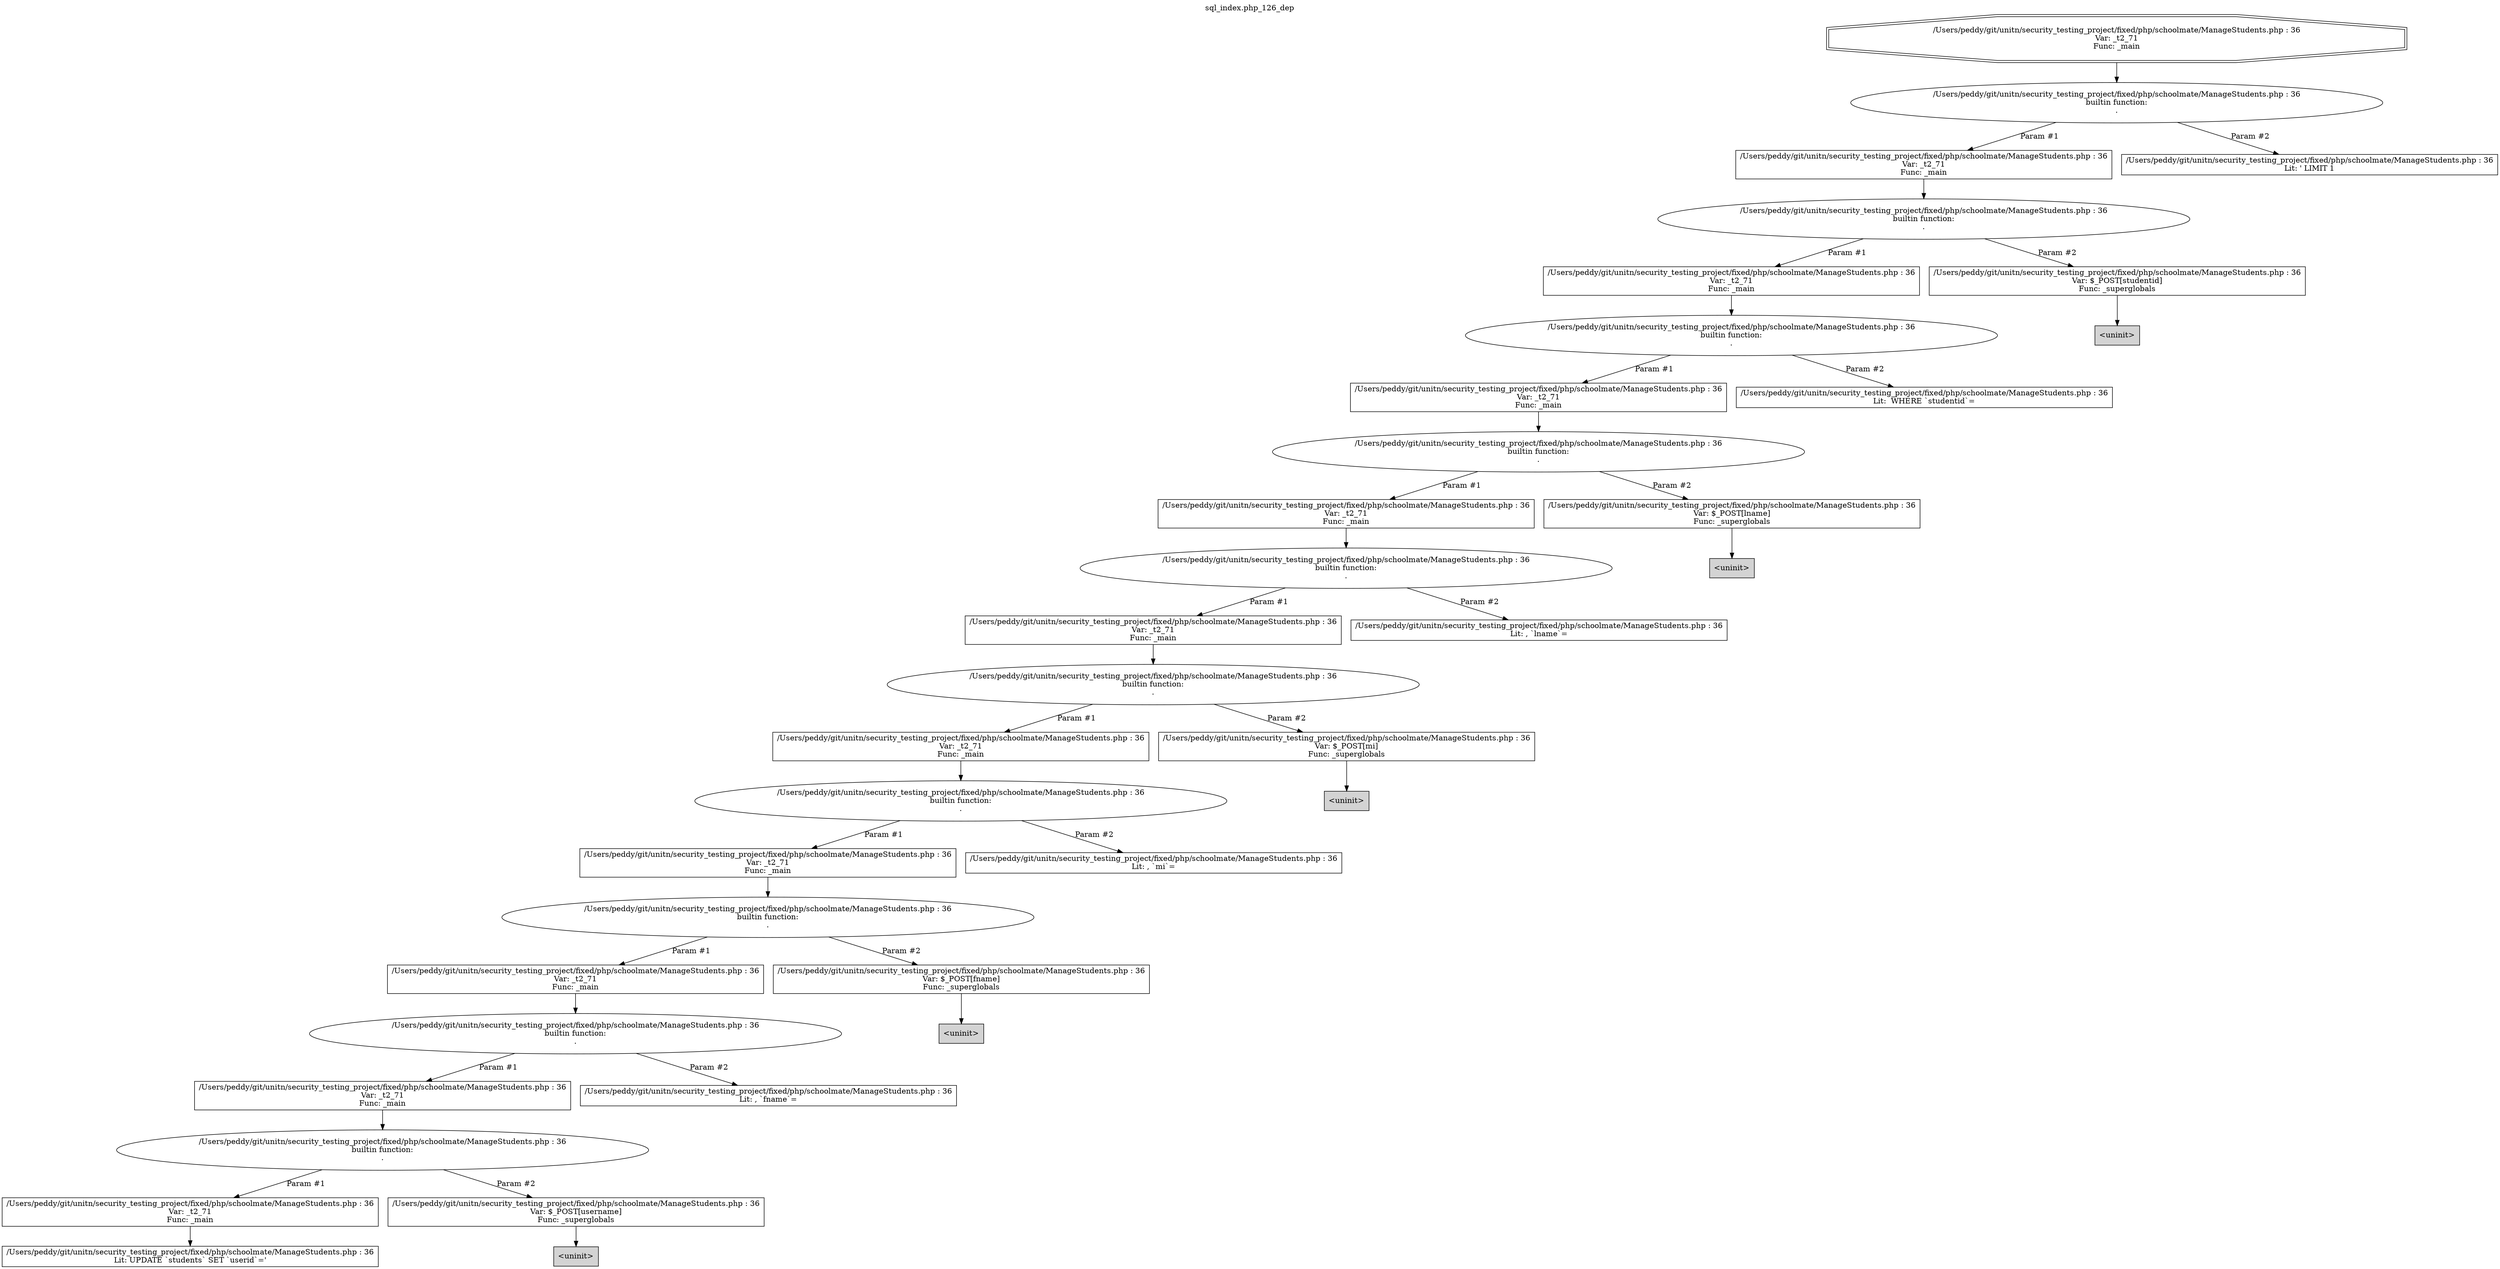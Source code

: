 digraph cfg {
  label="sql_index.php_126_dep";
  labelloc=t;
  n1 [shape=doubleoctagon, label="/Users/peddy/git/unitn/security_testing_project/fixed/php/schoolmate/ManageStudents.php : 36\nVar: _t2_71\nFunc: _main\n"];
  n2 [shape=ellipse, label="/Users/peddy/git/unitn/security_testing_project/fixed/php/schoolmate/ManageStudents.php : 36\nbuiltin function:\n.\n"];
  n3 [shape=box, label="/Users/peddy/git/unitn/security_testing_project/fixed/php/schoolmate/ManageStudents.php : 36\nVar: _t2_71\nFunc: _main\n"];
  n4 [shape=ellipse, label="/Users/peddy/git/unitn/security_testing_project/fixed/php/schoolmate/ManageStudents.php : 36\nbuiltin function:\n.\n"];
  n5 [shape=box, label="/Users/peddy/git/unitn/security_testing_project/fixed/php/schoolmate/ManageStudents.php : 36\nVar: _t2_71\nFunc: _main\n"];
  n6 [shape=ellipse, label="/Users/peddy/git/unitn/security_testing_project/fixed/php/schoolmate/ManageStudents.php : 36\nbuiltin function:\n.\n"];
  n7 [shape=box, label="/Users/peddy/git/unitn/security_testing_project/fixed/php/schoolmate/ManageStudents.php : 36\nVar: _t2_71\nFunc: _main\n"];
  n8 [shape=ellipse, label="/Users/peddy/git/unitn/security_testing_project/fixed/php/schoolmate/ManageStudents.php : 36\nbuiltin function:\n.\n"];
  n9 [shape=box, label="/Users/peddy/git/unitn/security_testing_project/fixed/php/schoolmate/ManageStudents.php : 36\nVar: _t2_71\nFunc: _main\n"];
  n10 [shape=ellipse, label="/Users/peddy/git/unitn/security_testing_project/fixed/php/schoolmate/ManageStudents.php : 36\nbuiltin function:\n.\n"];
  n11 [shape=box, label="/Users/peddy/git/unitn/security_testing_project/fixed/php/schoolmate/ManageStudents.php : 36\nVar: _t2_71\nFunc: _main\n"];
  n12 [shape=ellipse, label="/Users/peddy/git/unitn/security_testing_project/fixed/php/schoolmate/ManageStudents.php : 36\nbuiltin function:\n.\n"];
  n13 [shape=box, label="/Users/peddy/git/unitn/security_testing_project/fixed/php/schoolmate/ManageStudents.php : 36\nVar: _t2_71\nFunc: _main\n"];
  n14 [shape=ellipse, label="/Users/peddy/git/unitn/security_testing_project/fixed/php/schoolmate/ManageStudents.php : 36\nbuiltin function:\n.\n"];
  n15 [shape=box, label="/Users/peddy/git/unitn/security_testing_project/fixed/php/schoolmate/ManageStudents.php : 36\nVar: _t2_71\nFunc: _main\n"];
  n16 [shape=ellipse, label="/Users/peddy/git/unitn/security_testing_project/fixed/php/schoolmate/ManageStudents.php : 36\nbuiltin function:\n.\n"];
  n17 [shape=box, label="/Users/peddy/git/unitn/security_testing_project/fixed/php/schoolmate/ManageStudents.php : 36\nVar: _t2_71\nFunc: _main\n"];
  n18 [shape=ellipse, label="/Users/peddy/git/unitn/security_testing_project/fixed/php/schoolmate/ManageStudents.php : 36\nbuiltin function:\n.\n"];
  n19 [shape=box, label="/Users/peddy/git/unitn/security_testing_project/fixed/php/schoolmate/ManageStudents.php : 36\nVar: _t2_71\nFunc: _main\n"];
  n20 [shape=ellipse, label="/Users/peddy/git/unitn/security_testing_project/fixed/php/schoolmate/ManageStudents.php : 36\nbuiltin function:\n.\n"];
  n21 [shape=box, label="/Users/peddy/git/unitn/security_testing_project/fixed/php/schoolmate/ManageStudents.php : 36\nVar: _t2_71\nFunc: _main\n"];
  n22 [shape=box, label="/Users/peddy/git/unitn/security_testing_project/fixed/php/schoolmate/ManageStudents.php : 36\nLit: UPDATE `students` SET `userid`='\n"];
  n23 [shape=box, label="/Users/peddy/git/unitn/security_testing_project/fixed/php/schoolmate/ManageStudents.php : 36\nVar: $_POST[username]\nFunc: _superglobals\n"];
  n24 [shape=box, label="<uninit>",style=filled];
  n25 [shape=box, label="/Users/peddy/git/unitn/security_testing_project/fixed/php/schoolmate/ManageStudents.php : 36\nLit: , `fname`=\n"];
  n26 [shape=box, label="/Users/peddy/git/unitn/security_testing_project/fixed/php/schoolmate/ManageStudents.php : 36\nVar: $_POST[fname]\nFunc: _superglobals\n"];
  n27 [shape=box, label="<uninit>",style=filled];
  n28 [shape=box, label="/Users/peddy/git/unitn/security_testing_project/fixed/php/schoolmate/ManageStudents.php : 36\nLit: , `mi`=\n"];
  n29 [shape=box, label="/Users/peddy/git/unitn/security_testing_project/fixed/php/schoolmate/ManageStudents.php : 36\nVar: $_POST[mi]\nFunc: _superglobals\n"];
  n30 [shape=box, label="<uninit>",style=filled];
  n31 [shape=box, label="/Users/peddy/git/unitn/security_testing_project/fixed/php/schoolmate/ManageStudents.php : 36\nLit: , `lname`=\n"];
  n32 [shape=box, label="/Users/peddy/git/unitn/security_testing_project/fixed/php/schoolmate/ManageStudents.php : 36\nVar: $_POST[lname]\nFunc: _superglobals\n"];
  n33 [shape=box, label="<uninit>",style=filled];
  n34 [shape=box, label="/Users/peddy/git/unitn/security_testing_project/fixed/php/schoolmate/ManageStudents.php : 36\nLit:  WHERE `studentid`=\n"];
  n35 [shape=box, label="/Users/peddy/git/unitn/security_testing_project/fixed/php/schoolmate/ManageStudents.php : 36\nVar: $_POST[studentid]\nFunc: _superglobals\n"];
  n36 [shape=box, label="<uninit>",style=filled];
  n37 [shape=box, label="/Users/peddy/git/unitn/security_testing_project/fixed/php/schoolmate/ManageStudents.php : 36\nLit: ' LIMIT 1\n"];
  n1 -> n2;
  n3 -> n4;
  n5 -> n6;
  n7 -> n8;
  n9 -> n10;
  n11 -> n12;
  n13 -> n14;
  n15 -> n16;
  n17 -> n18;
  n19 -> n20;
  n21 -> n22;
  n20 -> n21[label="Param #1"];
  n20 -> n23[label="Param #2"];
  n23 -> n24;
  n18 -> n19[label="Param #1"];
  n18 -> n25[label="Param #2"];
  n16 -> n17[label="Param #1"];
  n16 -> n26[label="Param #2"];
  n26 -> n27;
  n14 -> n15[label="Param #1"];
  n14 -> n28[label="Param #2"];
  n12 -> n13[label="Param #1"];
  n12 -> n29[label="Param #2"];
  n29 -> n30;
  n10 -> n11[label="Param #1"];
  n10 -> n31[label="Param #2"];
  n8 -> n9[label="Param #1"];
  n8 -> n32[label="Param #2"];
  n32 -> n33;
  n6 -> n7[label="Param #1"];
  n6 -> n34[label="Param #2"];
  n4 -> n5[label="Param #1"];
  n4 -> n35[label="Param #2"];
  n35 -> n36;
  n2 -> n3[label="Param #1"];
  n2 -> n37[label="Param #2"];
}
